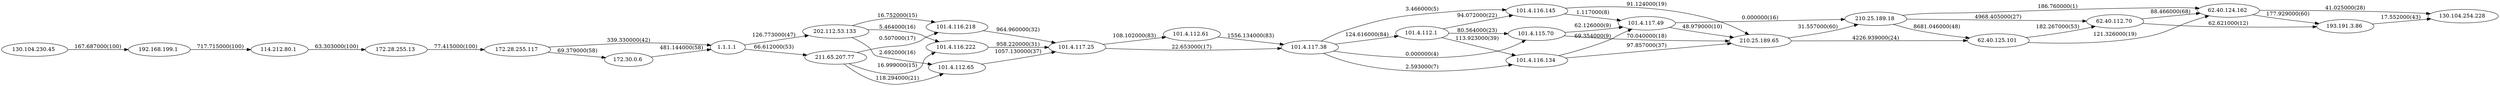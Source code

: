 digraph G {
	 rankdir=LR;
	router0 -> router1 [ label = "167.687000(100)"];
	router1 -> router2 [ label = "717.715000(100)"];
	router2 -> router3 [ label = "63.303000(100)"];
	router3 -> router4 [ label = "77.415000(100)"];
	router4 -> router5 [ label = "339.330000(42)"];
	router5 -> router6 [ label = "66.612000(53)"];
	router6 -> router7 [ label = "0.507000(17)"];
	router7 -> router8 [ label = "964.960000(32)"];
	router8 -> router9 [ label = "108.102000(83)"];
	router9 -> router10 [ label = "1556.134000(83)"];
	router10 -> router11 [ label = "3.466000(5)"];
	router11 -> router12 [ label = "91.124000(19)"];
	router12 -> router13 [ label = "31.557000(60)"];
	router13 -> router14 [ label = "8681.046000(48)"];
	router14 -> router15 [ label = "182.267000(53)"];
	router15 -> router16 [ label = "88.466000(68)"];
	router16 -> router17 [ label = "177.929000(60)"];
	router5 -> router18 [ label = "126.773000(47)"];
	router18 -> router19 [ label = "5.464000(16)"];
	router19 -> router8 [ label = "958.220000(31)"];
	router10 -> router20 [ label = "124.616000(84)"];
	router20 -> router21 [ label = "113.923000(39)"];
	router21 -> router22 [ label = "69.354000(9)"];
	router22 -> router13 [ label = "0.000000(16)"];
	router13 -> router15 [ label = "4968.405000(27)"];
	router15 -> router17 [ label = "62.621000(12)"];
	router17 -> router23 [ label = "17.552000(43)"];
	router8 -> router10 [ label = "22.653000(17)"];
	router20 -> router24 [ label = "80.564000(23)"];
	router24 -> router22 [ label = "62.126000(9)"];
	router16 -> router23 [ label = "41.025000(28)"];
	router4 -> router25 [ label = "69.379000(58)"];
	router25 -> router5 [ label = "481.144000(58)"];
	router18 -> router7 [ label = "16.752000(15)"];
	router21 -> router12 [ label = "97.857000(37)"];
	router10 -> router21 [ label = "2.593000(7)"];
	router22 -> router12 [ label = "48.979000(10)"];
	router14 -> router16 [ label = "121.326000(19)"];
	router18 -> router26 [ label = "2.692000(16)"];
	router26 -> router8 [ label = "1057.130000(37)"];
	router20 -> router11 [ label = "94.072000(22)"];
	router11 -> router22 [ label = "1.117000(8)"];
	router12 -> router14 [ label = "4226.939000(24)"];
	router6 -> router19 [ label = "16.999000(15)"];
	router6 -> router26 [ label = "118.294000(21)"];
	router24 -> router12 [ label = "70.040000(18)"];
	router10 -> router24 [ label = "0.000000(4)"];
	router13 -> router16 [ label = "186.760000(1)"];
	router0 [label="130.104.230.45 "]
	router1 [label="192.168.199.1 "]
	router2 [label="114.212.80.1 "]
	router3 [label="172.28.255.13 "]
	router4 [label="172.28.255.117 "]
	router5 [label="1.1.1.1 "]
	router6 [label="211.65.207.77 "]
	router7 [label="101.4.116.218 "]
	router8 [label="101.4.117.25 "]
	router9 [label="101.4.112.61 "]
	router10 [label="101.4.117.38 "]
	router11 [label="101.4.116.145 "]
	router12 [label="210.25.189.65 "]
	router13 [label="210.25.189.18 "]
	router14 [label="62.40.125.101 "]
	router15 [label="62.40.112.70 "]
	router16 [label="62.40.124.162 "]
	router17 [label="193.191.3.86 "]
	router18 [label="202.112.53.133 "]
	router19 [label="101.4.116.222 "]
	router20 [label="101.4.112.1 "]
	router21 [label="101.4.116.134 "]
	router22 [label="101.4.117.49 "]
	router23 [label="130.104.254.228 "]
	router24 [label="101.4.115.70 "]
	router25 [label="172.30.0.6 "]
	router26 [label="101.4.112.65 "]
}